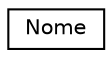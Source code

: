digraph "Graphical Class Hierarchy"
{
 // LATEX_PDF_SIZE
  edge [fontname="Helvetica",fontsize="10",labelfontname="Helvetica",labelfontsize="10"];
  node [fontname="Helvetica",fontsize="10",shape=record];
  rankdir="LR";
  Node0 [label="Nome",height=0.2,width=0.4,color="black", fillcolor="white", style="filled",URL="$class_nome.html",tooltip="Padrão para codificação de nomes."];
}
